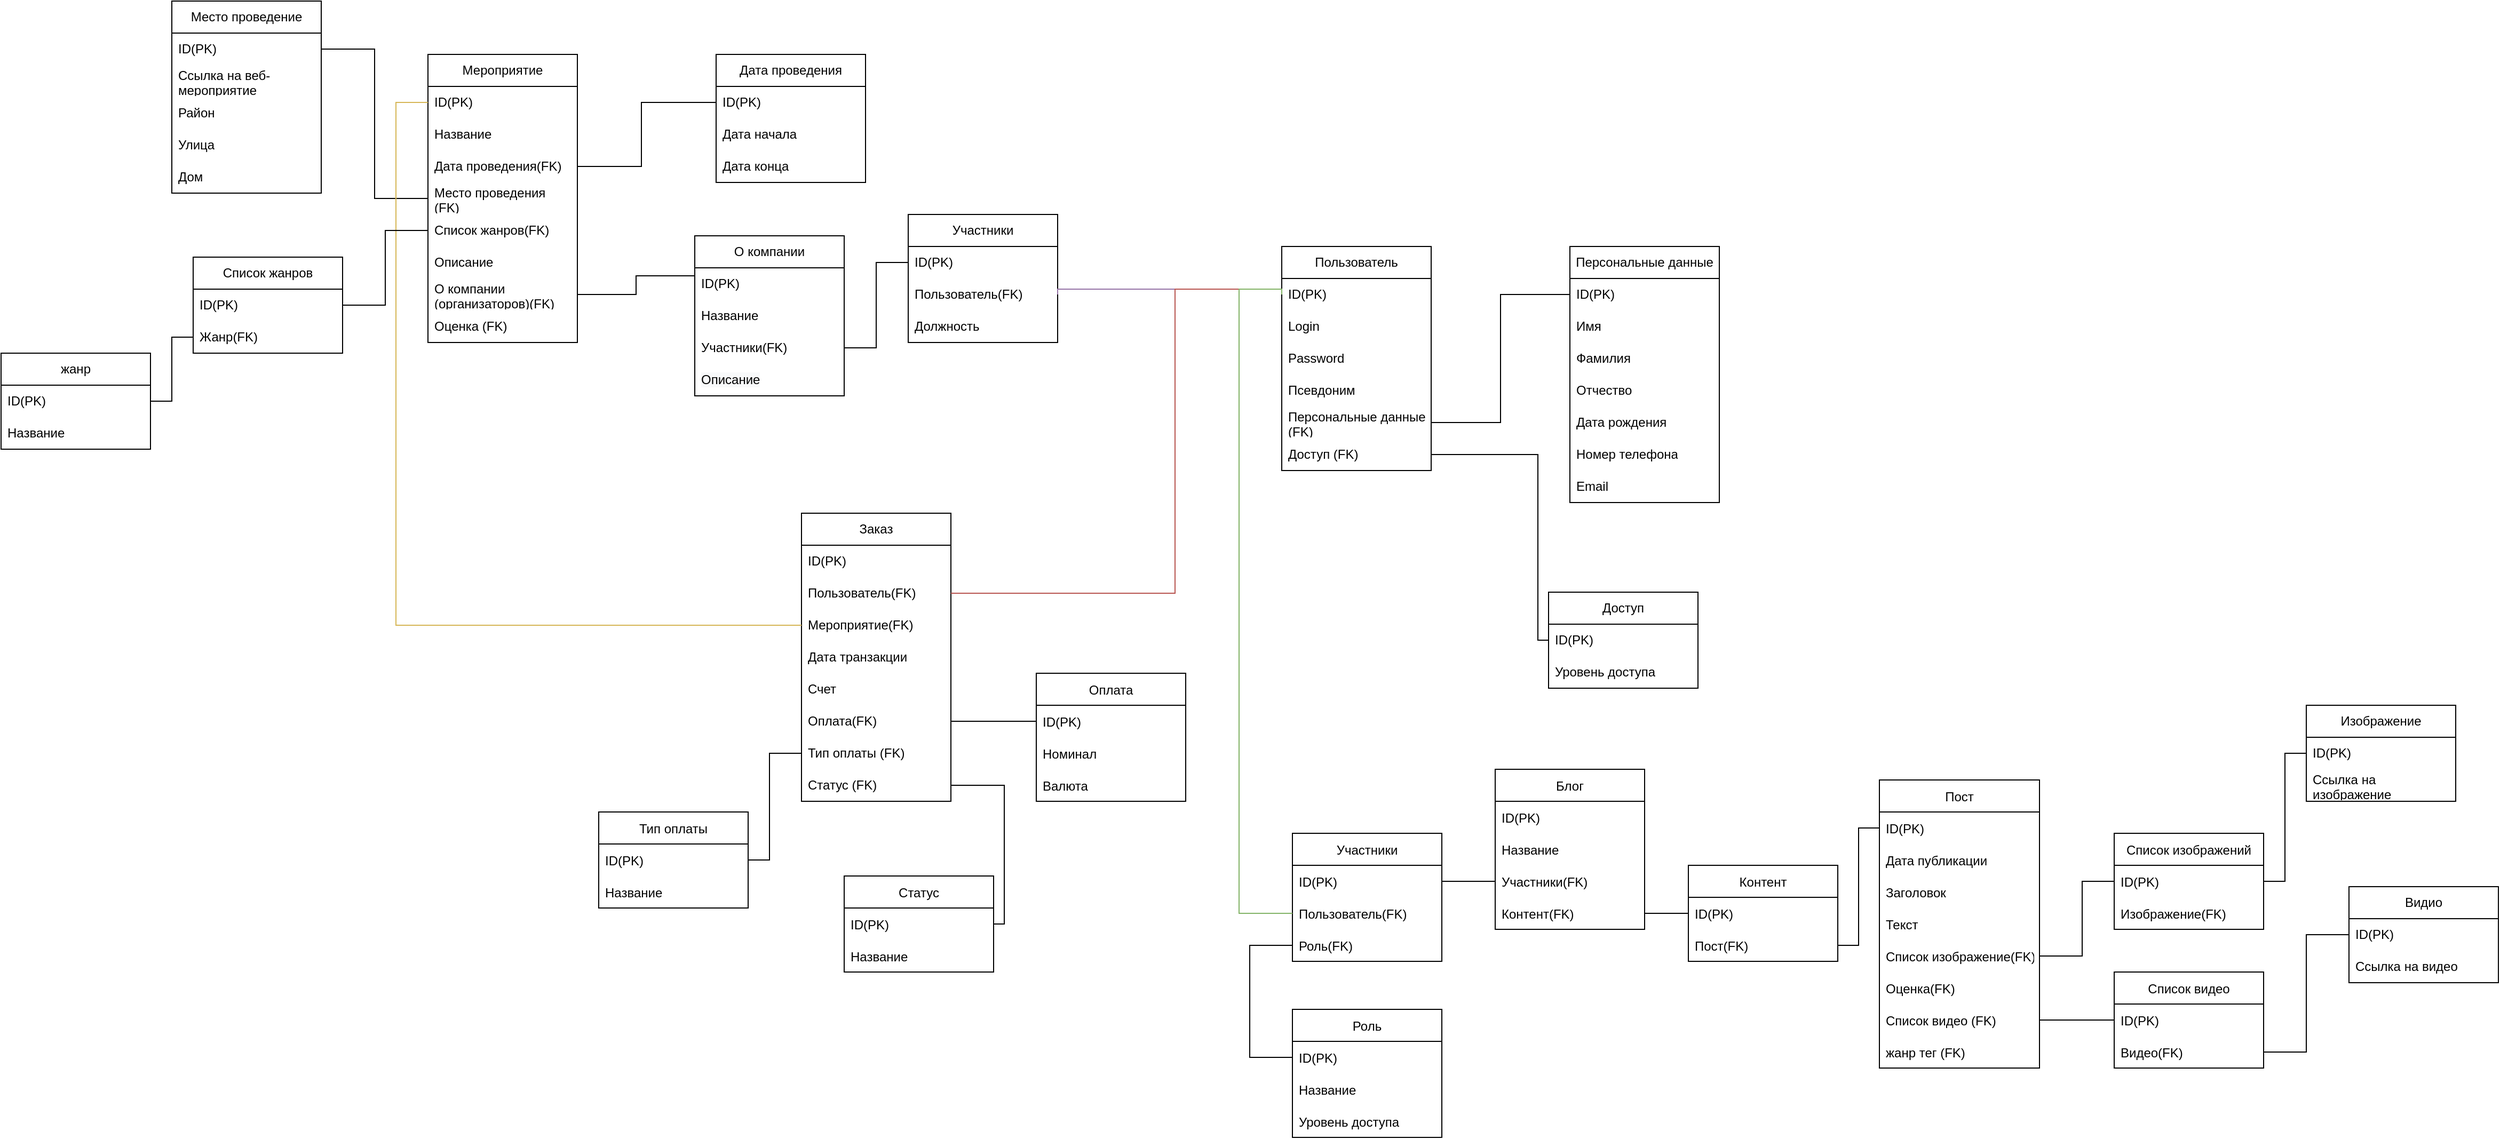 <mxfile version="21.0.6" type="device"><diagram name="Страница 1" id="ugIvgVlGtDkGKUMU6PcY"><mxGraphModel dx="3033" dy="1225" grid="1" gridSize="10" guides="1" tooltips="1" connect="1" arrows="1" fold="1" page="1" pageScale="1" pageWidth="827" pageHeight="1169" math="0" shadow="0"><root><mxCell id="0"/><mxCell id="1" parent="0"/><mxCell id="d3JWSD7hhDXPlrjzEXin-65" value="Мероприятие" style="swimlane;fontStyle=0;childLayout=stackLayout;horizontal=1;startSize=30;horizontalStack=0;resizeParent=1;resizeParentMax=0;resizeLast=0;collapsible=1;marginBottom=0;whiteSpace=wrap;html=1;" vertex="1" parent="1"><mxGeometry x="60" y="790" width="140" height="270" as="geometry"/></mxCell><mxCell id="d3JWSD7hhDXPlrjzEXin-66" value="ID(PK)" style="text;strokeColor=none;fillColor=none;align=left;verticalAlign=middle;spacingLeft=4;spacingRight=4;overflow=hidden;points=[[0,0.5],[1,0.5]];portConstraint=eastwest;rotatable=0;whiteSpace=wrap;html=1;" vertex="1" parent="d3JWSD7hhDXPlrjzEXin-65"><mxGeometry y="30" width="140" height="30" as="geometry"/></mxCell><mxCell id="d3JWSD7hhDXPlrjzEXin-67" value="Название" style="text;strokeColor=none;fillColor=none;align=left;verticalAlign=middle;spacingLeft=4;spacingRight=4;overflow=hidden;points=[[0,0.5],[1,0.5]];portConstraint=eastwest;rotatable=0;whiteSpace=wrap;html=1;" vertex="1" parent="d3JWSD7hhDXPlrjzEXin-65"><mxGeometry y="60" width="140" height="30" as="geometry"/></mxCell><mxCell id="d3JWSD7hhDXPlrjzEXin-68" value="Дата проведения(FK)" style="text;strokeColor=none;fillColor=none;align=left;verticalAlign=middle;spacingLeft=4;spacingRight=4;overflow=hidden;points=[[0,0.5],[1,0.5]];portConstraint=eastwest;rotatable=0;whiteSpace=wrap;html=1;" vertex="1" parent="d3JWSD7hhDXPlrjzEXin-65"><mxGeometry y="90" width="140" height="30" as="geometry"/></mxCell><mxCell id="d3JWSD7hhDXPlrjzEXin-69" value="Место проведения (FK)" style="text;strokeColor=none;fillColor=none;align=left;verticalAlign=middle;spacingLeft=4;spacingRight=4;overflow=hidden;points=[[0,0.5],[1,0.5]];portConstraint=eastwest;rotatable=0;whiteSpace=wrap;html=1;" vertex="1" parent="d3JWSD7hhDXPlrjzEXin-65"><mxGeometry y="120" width="140" height="30" as="geometry"/></mxCell><mxCell id="d3JWSD7hhDXPlrjzEXin-70" value="Список жанров(FK)" style="text;strokeColor=none;fillColor=none;align=left;verticalAlign=middle;spacingLeft=4;spacingRight=4;overflow=hidden;points=[[0,0.5],[1,0.5]];portConstraint=eastwest;rotatable=0;whiteSpace=wrap;html=1;" vertex="1" parent="d3JWSD7hhDXPlrjzEXin-65"><mxGeometry y="150" width="140" height="30" as="geometry"/></mxCell><mxCell id="d3JWSD7hhDXPlrjzEXin-71" value="Описание" style="text;strokeColor=none;fillColor=none;align=left;verticalAlign=middle;spacingLeft=4;spacingRight=4;overflow=hidden;points=[[0,0.5],[1,0.5]];portConstraint=eastwest;rotatable=0;whiteSpace=wrap;html=1;" vertex="1" parent="d3JWSD7hhDXPlrjzEXin-65"><mxGeometry y="180" width="140" height="30" as="geometry"/></mxCell><mxCell id="d3JWSD7hhDXPlrjzEXin-72" value="О компании (организаторов)(FK)" style="text;strokeColor=none;fillColor=none;align=left;verticalAlign=middle;spacingLeft=4;spacingRight=4;overflow=hidden;points=[[0,0.5],[1,0.5]];portConstraint=eastwest;rotatable=0;whiteSpace=wrap;html=1;" vertex="1" parent="d3JWSD7hhDXPlrjzEXin-65"><mxGeometry y="210" width="140" height="30" as="geometry"/></mxCell><mxCell id="d3JWSD7hhDXPlrjzEXin-73" value="Оценка (FK)" style="text;strokeColor=none;fillColor=none;align=left;verticalAlign=middle;spacingLeft=4;spacingRight=4;overflow=hidden;points=[[0,0.5],[1,0.5]];portConstraint=eastwest;rotatable=0;whiteSpace=wrap;html=1;" vertex="1" parent="d3JWSD7hhDXPlrjzEXin-65"><mxGeometry y="240" width="140" height="30" as="geometry"/></mxCell><mxCell id="d3JWSD7hhDXPlrjzEXin-74" value="Пользователь" style="swimlane;fontStyle=0;childLayout=stackLayout;horizontal=1;startSize=30;horizontalStack=0;resizeParent=1;resizeParentMax=0;resizeLast=0;collapsible=1;marginBottom=0;whiteSpace=wrap;html=1;" vertex="1" parent="1"><mxGeometry x="860" y="970" width="140" height="210" as="geometry"/></mxCell><mxCell id="d3JWSD7hhDXPlrjzEXin-75" value="ID(PK)" style="text;strokeColor=none;fillColor=none;align=left;verticalAlign=middle;spacingLeft=4;spacingRight=4;overflow=hidden;points=[[0,0.5],[1,0.5]];portConstraint=eastwest;rotatable=0;whiteSpace=wrap;html=1;" vertex="1" parent="d3JWSD7hhDXPlrjzEXin-74"><mxGeometry y="30" width="140" height="30" as="geometry"/></mxCell><mxCell id="d3JWSD7hhDXPlrjzEXin-76" value="Login&amp;nbsp;" style="text;strokeColor=none;fillColor=none;align=left;verticalAlign=middle;spacingLeft=4;spacingRight=4;overflow=hidden;points=[[0,0.5],[1,0.5]];portConstraint=eastwest;rotatable=0;whiteSpace=wrap;html=1;" vertex="1" parent="d3JWSD7hhDXPlrjzEXin-74"><mxGeometry y="60" width="140" height="30" as="geometry"/></mxCell><mxCell id="d3JWSD7hhDXPlrjzEXin-77" value="Password" style="text;strokeColor=none;fillColor=none;align=left;verticalAlign=middle;spacingLeft=4;spacingRight=4;overflow=hidden;points=[[0,0.5],[1,0.5]];portConstraint=eastwest;rotatable=0;whiteSpace=wrap;html=1;" vertex="1" parent="d3JWSD7hhDXPlrjzEXin-74"><mxGeometry y="90" width="140" height="30" as="geometry"/></mxCell><mxCell id="d3JWSD7hhDXPlrjzEXin-78" value="Псевдоним" style="text;strokeColor=none;fillColor=none;align=left;verticalAlign=middle;spacingLeft=4;spacingRight=4;overflow=hidden;points=[[0,0.5],[1,0.5]];portConstraint=eastwest;rotatable=0;whiteSpace=wrap;html=1;" vertex="1" parent="d3JWSD7hhDXPlrjzEXin-74"><mxGeometry y="120" width="140" height="30" as="geometry"/></mxCell><mxCell id="d3JWSD7hhDXPlrjzEXin-79" value="Персональные данные (FK)" style="text;strokeColor=none;fillColor=none;align=left;verticalAlign=middle;spacingLeft=4;spacingRight=4;overflow=hidden;points=[[0,0.5],[1,0.5]];portConstraint=eastwest;rotatable=0;whiteSpace=wrap;html=1;" vertex="1" parent="d3JWSD7hhDXPlrjzEXin-74"><mxGeometry y="150" width="140" height="30" as="geometry"/></mxCell><mxCell id="d3JWSD7hhDXPlrjzEXin-80" value="Доступ (FK)" style="text;strokeColor=none;fillColor=none;align=left;verticalAlign=middle;spacingLeft=4;spacingRight=4;overflow=hidden;points=[[0,0.5],[1,0.5]];portConstraint=eastwest;rotatable=0;whiteSpace=wrap;html=1;" vertex="1" parent="d3JWSD7hhDXPlrjzEXin-74"><mxGeometry y="180" width="140" height="30" as="geometry"/></mxCell><mxCell id="d3JWSD7hhDXPlrjzEXin-81" value="Доступ" style="swimlane;fontStyle=0;childLayout=stackLayout;horizontal=1;startSize=30;horizontalStack=0;resizeParent=1;resizeParentMax=0;resizeLast=0;collapsible=1;marginBottom=0;whiteSpace=wrap;html=1;" vertex="1" parent="1"><mxGeometry x="1110" y="1294" width="140" height="90" as="geometry"/></mxCell><mxCell id="d3JWSD7hhDXPlrjzEXin-82" value="ID(PK)" style="text;strokeColor=none;fillColor=none;align=left;verticalAlign=middle;spacingLeft=4;spacingRight=4;overflow=hidden;points=[[0,0.5],[1,0.5]];portConstraint=eastwest;rotatable=0;whiteSpace=wrap;html=1;" vertex="1" parent="d3JWSD7hhDXPlrjzEXin-81"><mxGeometry y="30" width="140" height="30" as="geometry"/></mxCell><mxCell id="d3JWSD7hhDXPlrjzEXin-83" value="Уровень доступа" style="text;strokeColor=none;fillColor=none;align=left;verticalAlign=middle;spacingLeft=4;spacingRight=4;overflow=hidden;points=[[0,0.5],[1,0.5]];portConstraint=eastwest;rotatable=0;whiteSpace=wrap;html=1;" vertex="1" parent="d3JWSD7hhDXPlrjzEXin-81"><mxGeometry y="60" width="140" height="30" as="geometry"/></mxCell><mxCell id="d3JWSD7hhDXPlrjzEXin-84" value="Персональные данные" style="swimlane;fontStyle=0;childLayout=stackLayout;horizontal=1;startSize=30;horizontalStack=0;resizeParent=1;resizeParentMax=0;resizeLast=0;collapsible=1;marginBottom=0;whiteSpace=wrap;html=1;" vertex="1" parent="1"><mxGeometry x="1130" y="970" width="140" height="240" as="geometry"/></mxCell><mxCell id="d3JWSD7hhDXPlrjzEXin-85" value="ID(PK)" style="text;strokeColor=none;fillColor=none;align=left;verticalAlign=middle;spacingLeft=4;spacingRight=4;overflow=hidden;points=[[0,0.5],[1,0.5]];portConstraint=eastwest;rotatable=0;whiteSpace=wrap;html=1;" vertex="1" parent="d3JWSD7hhDXPlrjzEXin-84"><mxGeometry y="30" width="140" height="30" as="geometry"/></mxCell><mxCell id="d3JWSD7hhDXPlrjzEXin-86" value="Имя" style="text;strokeColor=none;fillColor=none;align=left;verticalAlign=middle;spacingLeft=4;spacingRight=4;overflow=hidden;points=[[0,0.5],[1,0.5]];portConstraint=eastwest;rotatable=0;whiteSpace=wrap;html=1;" vertex="1" parent="d3JWSD7hhDXPlrjzEXin-84"><mxGeometry y="60" width="140" height="30" as="geometry"/></mxCell><mxCell id="d3JWSD7hhDXPlrjzEXin-87" value="Фамилия" style="text;strokeColor=none;fillColor=none;align=left;verticalAlign=middle;spacingLeft=4;spacingRight=4;overflow=hidden;points=[[0,0.5],[1,0.5]];portConstraint=eastwest;rotatable=0;whiteSpace=wrap;html=1;" vertex="1" parent="d3JWSD7hhDXPlrjzEXin-84"><mxGeometry y="90" width="140" height="30" as="geometry"/></mxCell><mxCell id="d3JWSD7hhDXPlrjzEXin-88" value="Отчество" style="text;strokeColor=none;fillColor=none;align=left;verticalAlign=middle;spacingLeft=4;spacingRight=4;overflow=hidden;points=[[0,0.5],[1,0.5]];portConstraint=eastwest;rotatable=0;whiteSpace=wrap;html=1;" vertex="1" parent="d3JWSD7hhDXPlrjzEXin-84"><mxGeometry y="120" width="140" height="30" as="geometry"/></mxCell><mxCell id="d3JWSD7hhDXPlrjzEXin-89" value="Дата рождения" style="text;strokeColor=none;fillColor=none;align=left;verticalAlign=middle;spacingLeft=4;spacingRight=4;overflow=hidden;points=[[0,0.5],[1,0.5]];portConstraint=eastwest;rotatable=0;whiteSpace=wrap;html=1;" vertex="1" parent="d3JWSD7hhDXPlrjzEXin-84"><mxGeometry y="150" width="140" height="30" as="geometry"/></mxCell><mxCell id="d3JWSD7hhDXPlrjzEXin-90" value="Номер телефона" style="text;strokeColor=none;fillColor=none;align=left;verticalAlign=middle;spacingLeft=4;spacingRight=4;overflow=hidden;points=[[0,0.5],[1,0.5]];portConstraint=eastwest;rotatable=0;whiteSpace=wrap;html=1;" vertex="1" parent="d3JWSD7hhDXPlrjzEXin-84"><mxGeometry y="180" width="140" height="30" as="geometry"/></mxCell><mxCell id="d3JWSD7hhDXPlrjzEXin-91" value="Email" style="text;strokeColor=none;fillColor=none;align=left;verticalAlign=middle;spacingLeft=4;spacingRight=4;overflow=hidden;points=[[0,0.5],[1,0.5]];portConstraint=eastwest;rotatable=0;whiteSpace=wrap;html=1;" vertex="1" parent="d3JWSD7hhDXPlrjzEXin-84"><mxGeometry y="210" width="140" height="30" as="geometry"/></mxCell><mxCell id="d3JWSD7hhDXPlrjzEXin-99" value="" style="endArrow=none;html=1;rounded=0;exitX=1;exitY=0.5;exitDx=0;exitDy=0;entryX=0;entryY=0.5;entryDx=0;entryDy=0;edgeStyle=orthogonalEdgeStyle;" edge="1" parent="1" source="d3JWSD7hhDXPlrjzEXin-79" target="d3JWSD7hhDXPlrjzEXin-85"><mxGeometry width="50" height="50" relative="1" as="geometry"><mxPoint x="1030" y="1210" as="sourcePoint"/><mxPoint x="1080" y="1160" as="targetPoint"/></mxGeometry></mxCell><mxCell id="d3JWSD7hhDXPlrjzEXin-100" value="" style="endArrow=none;html=1;rounded=0;entryX=1;entryY=0.5;entryDx=0;entryDy=0;exitX=0;exitY=0.5;exitDx=0;exitDy=0;edgeStyle=orthogonalEdgeStyle;" edge="1" parent="1" source="d3JWSD7hhDXPlrjzEXin-82" target="d3JWSD7hhDXPlrjzEXin-80"><mxGeometry width="50" height="50" relative="1" as="geometry"><mxPoint x="940" y="1320" as="sourcePoint"/><mxPoint x="990" y="1270" as="targetPoint"/><Array as="points"><mxPoint x="1100" y="1339"/><mxPoint x="1100" y="1165"/></Array></mxGeometry></mxCell><mxCell id="d3JWSD7hhDXPlrjzEXin-101" value="Место проведение" style="swimlane;fontStyle=0;childLayout=stackLayout;horizontal=1;startSize=30;horizontalStack=0;resizeParent=1;resizeParentMax=0;resizeLast=0;collapsible=1;marginBottom=0;whiteSpace=wrap;html=1;" vertex="1" parent="1"><mxGeometry x="-180" y="740" width="140" height="180" as="geometry"/></mxCell><mxCell id="d3JWSD7hhDXPlrjzEXin-102" value="ID(PK)" style="text;strokeColor=none;fillColor=none;align=left;verticalAlign=middle;spacingLeft=4;spacingRight=4;overflow=hidden;points=[[0,0.5],[1,0.5]];portConstraint=eastwest;rotatable=0;whiteSpace=wrap;html=1;" vertex="1" parent="d3JWSD7hhDXPlrjzEXin-101"><mxGeometry y="30" width="140" height="30" as="geometry"/></mxCell><mxCell id="d3JWSD7hhDXPlrjzEXin-103" value="Ссылка на веб-мероприятие" style="text;strokeColor=none;fillColor=none;align=left;verticalAlign=middle;spacingLeft=4;spacingRight=4;overflow=hidden;points=[[0,0.5],[1,0.5]];portConstraint=eastwest;rotatable=0;whiteSpace=wrap;html=1;" vertex="1" parent="d3JWSD7hhDXPlrjzEXin-101"><mxGeometry y="60" width="140" height="30" as="geometry"/></mxCell><mxCell id="d3JWSD7hhDXPlrjzEXin-104" value="Район" style="text;strokeColor=none;fillColor=none;align=left;verticalAlign=middle;spacingLeft=4;spacingRight=4;overflow=hidden;points=[[0,0.5],[1,0.5]];portConstraint=eastwest;rotatable=0;whiteSpace=wrap;html=1;" vertex="1" parent="d3JWSD7hhDXPlrjzEXin-101"><mxGeometry y="90" width="140" height="30" as="geometry"/></mxCell><mxCell id="d3JWSD7hhDXPlrjzEXin-105" value="Улица" style="text;strokeColor=none;fillColor=none;align=left;verticalAlign=middle;spacingLeft=4;spacingRight=4;overflow=hidden;points=[[0,0.5],[1,0.5]];portConstraint=eastwest;rotatable=0;whiteSpace=wrap;html=1;" vertex="1" parent="d3JWSD7hhDXPlrjzEXin-101"><mxGeometry y="120" width="140" height="30" as="geometry"/></mxCell><mxCell id="d3JWSD7hhDXPlrjzEXin-106" value="Дом" style="text;strokeColor=none;fillColor=none;align=left;verticalAlign=middle;spacingLeft=4;spacingRight=4;overflow=hidden;points=[[0,0.5],[1,0.5]];portConstraint=eastwest;rotatable=0;whiteSpace=wrap;html=1;" vertex="1" parent="d3JWSD7hhDXPlrjzEXin-101"><mxGeometry y="150" width="140" height="30" as="geometry"/></mxCell><mxCell id="d3JWSD7hhDXPlrjzEXin-107" value="Список жанров" style="swimlane;fontStyle=0;childLayout=stackLayout;horizontal=1;startSize=30;horizontalStack=0;resizeParent=1;resizeParentMax=0;resizeLast=0;collapsible=1;marginBottom=0;whiteSpace=wrap;html=1;" vertex="1" parent="1"><mxGeometry x="-160" y="980" width="140" height="90" as="geometry"/></mxCell><mxCell id="d3JWSD7hhDXPlrjzEXin-108" value="ID(PK)" style="text;strokeColor=none;fillColor=none;align=left;verticalAlign=middle;spacingLeft=4;spacingRight=4;overflow=hidden;points=[[0,0.5],[1,0.5]];portConstraint=eastwest;rotatable=0;whiteSpace=wrap;html=1;" vertex="1" parent="d3JWSD7hhDXPlrjzEXin-107"><mxGeometry y="30" width="140" height="30" as="geometry"/></mxCell><mxCell id="d3JWSD7hhDXPlrjzEXin-109" value="Жанр(FK)" style="text;strokeColor=none;fillColor=none;align=left;verticalAlign=middle;spacingLeft=4;spacingRight=4;overflow=hidden;points=[[0,0.5],[1,0.5]];portConstraint=eastwest;rotatable=0;whiteSpace=wrap;html=1;" vertex="1" parent="d3JWSD7hhDXPlrjzEXin-107"><mxGeometry y="60" width="140" height="30" as="geometry"/></mxCell><mxCell id="d3JWSD7hhDXPlrjzEXin-110" value="жанр" style="swimlane;fontStyle=0;childLayout=stackLayout;horizontal=1;startSize=30;horizontalStack=0;resizeParent=1;resizeParentMax=0;resizeLast=0;collapsible=1;marginBottom=0;whiteSpace=wrap;html=1;" vertex="1" parent="1"><mxGeometry x="-340" y="1070" width="140" height="90" as="geometry"/></mxCell><mxCell id="d3JWSD7hhDXPlrjzEXin-111" value="ID(PK)" style="text;strokeColor=none;fillColor=none;align=left;verticalAlign=middle;spacingLeft=4;spacingRight=4;overflow=hidden;points=[[0,0.5],[1,0.5]];portConstraint=eastwest;rotatable=0;whiteSpace=wrap;html=1;" vertex="1" parent="d3JWSD7hhDXPlrjzEXin-110"><mxGeometry y="30" width="140" height="30" as="geometry"/></mxCell><mxCell id="d3JWSD7hhDXPlrjzEXin-112" value="Название" style="text;strokeColor=none;fillColor=none;align=left;verticalAlign=middle;spacingLeft=4;spacingRight=4;overflow=hidden;points=[[0,0.5],[1,0.5]];portConstraint=eastwest;rotatable=0;whiteSpace=wrap;html=1;" vertex="1" parent="d3JWSD7hhDXPlrjzEXin-110"><mxGeometry y="60" width="140" height="30" as="geometry"/></mxCell><mxCell id="d3JWSD7hhDXPlrjzEXin-113" value="" style="endArrow=none;html=1;rounded=0;entryX=0;entryY=0.5;entryDx=0;entryDy=0;exitX=1;exitY=0.5;exitDx=0;exitDy=0;edgeStyle=orthogonalEdgeStyle;" edge="1" parent="1" source="d3JWSD7hhDXPlrjzEXin-111" target="d3JWSD7hhDXPlrjzEXin-109"><mxGeometry width="50" height="50" relative="1" as="geometry"><mxPoint x="-210" y="1450" as="sourcePoint"/><mxPoint x="-160" y="1400" as="targetPoint"/></mxGeometry></mxCell><mxCell id="d3JWSD7hhDXPlrjzEXin-114" value="Дата проведения" style="swimlane;fontStyle=0;childLayout=stackLayout;horizontal=1;startSize=30;horizontalStack=0;resizeParent=1;resizeParentMax=0;resizeLast=0;collapsible=1;marginBottom=0;whiteSpace=wrap;html=1;" vertex="1" parent="1"><mxGeometry x="330" y="790" width="140" height="120" as="geometry"/></mxCell><mxCell id="d3JWSD7hhDXPlrjzEXin-115" value="ID(PK)" style="text;strokeColor=none;fillColor=none;align=left;verticalAlign=middle;spacingLeft=4;spacingRight=4;overflow=hidden;points=[[0,0.5],[1,0.5]];portConstraint=eastwest;rotatable=0;whiteSpace=wrap;html=1;" vertex="1" parent="d3JWSD7hhDXPlrjzEXin-114"><mxGeometry y="30" width="140" height="30" as="geometry"/></mxCell><mxCell id="d3JWSD7hhDXPlrjzEXin-116" value="Дата начала" style="text;strokeColor=none;fillColor=none;align=left;verticalAlign=middle;spacingLeft=4;spacingRight=4;overflow=hidden;points=[[0,0.5],[1,0.5]];portConstraint=eastwest;rotatable=0;whiteSpace=wrap;html=1;" vertex="1" parent="d3JWSD7hhDXPlrjzEXin-114"><mxGeometry y="60" width="140" height="30" as="geometry"/></mxCell><mxCell id="d3JWSD7hhDXPlrjzEXin-117" value="Дата конца" style="text;strokeColor=none;fillColor=none;align=left;verticalAlign=middle;spacingLeft=4;spacingRight=4;overflow=hidden;points=[[0,0.5],[1,0.5]];portConstraint=eastwest;rotatable=0;whiteSpace=wrap;html=1;" vertex="1" parent="d3JWSD7hhDXPlrjzEXin-114"><mxGeometry y="90" width="140" height="30" as="geometry"/></mxCell><mxCell id="d3JWSD7hhDXPlrjzEXin-118" value="" style="endArrow=none;html=1;rounded=0;exitX=1;exitY=0.5;exitDx=0;exitDy=0;entryX=0;entryY=0.5;entryDx=0;entryDy=0;edgeStyle=orthogonalEdgeStyle;" edge="1" parent="1" source="d3JWSD7hhDXPlrjzEXin-68" target="d3JWSD7hhDXPlrjzEXin-115"><mxGeometry width="50" height="50" relative="1" as="geometry"><mxPoint x="210" y="890" as="sourcePoint"/><mxPoint x="260" y="840" as="targetPoint"/><Array as="points"><mxPoint x="260" y="895"/><mxPoint x="260" y="835"/></Array></mxGeometry></mxCell><mxCell id="d3JWSD7hhDXPlrjzEXin-119" value="" style="endArrow=none;html=1;rounded=0;exitX=1;exitY=0.5;exitDx=0;exitDy=0;entryX=0;entryY=0.5;entryDx=0;entryDy=0;edgeStyle=orthogonalEdgeStyle;" edge="1" parent="1" source="d3JWSD7hhDXPlrjzEXin-102" target="d3JWSD7hhDXPlrjzEXin-69"><mxGeometry width="50" height="50" relative="1" as="geometry"><mxPoint x="-60" y="1010" as="sourcePoint"/><mxPoint x="-10" y="960" as="targetPoint"/></mxGeometry></mxCell><mxCell id="d3JWSD7hhDXPlrjzEXin-120" value="О компании" style="swimlane;fontStyle=0;childLayout=stackLayout;horizontal=1;startSize=30;horizontalStack=0;resizeParent=1;resizeParentMax=0;resizeLast=0;collapsible=1;marginBottom=0;whiteSpace=wrap;html=1;" vertex="1" parent="1"><mxGeometry x="310" y="960" width="140" height="150" as="geometry"/></mxCell><mxCell id="d3JWSD7hhDXPlrjzEXin-121" value="ID(PK)" style="text;strokeColor=none;fillColor=none;align=left;verticalAlign=middle;spacingLeft=4;spacingRight=4;overflow=hidden;points=[[0,0.5],[1,0.5]];portConstraint=eastwest;rotatable=0;whiteSpace=wrap;html=1;" vertex="1" parent="d3JWSD7hhDXPlrjzEXin-120"><mxGeometry y="30" width="140" height="30" as="geometry"/></mxCell><mxCell id="d3JWSD7hhDXPlrjzEXin-122" value="Название" style="text;strokeColor=none;fillColor=none;align=left;verticalAlign=middle;spacingLeft=4;spacingRight=4;overflow=hidden;points=[[0,0.5],[1,0.5]];portConstraint=eastwest;rotatable=0;whiteSpace=wrap;html=1;" vertex="1" parent="d3JWSD7hhDXPlrjzEXin-120"><mxGeometry y="60" width="140" height="30" as="geometry"/></mxCell><mxCell id="d3JWSD7hhDXPlrjzEXin-123" value="Участники(FK)" style="text;strokeColor=none;fillColor=none;align=left;verticalAlign=middle;spacingLeft=4;spacingRight=4;overflow=hidden;points=[[0,0.5],[1,0.5]];portConstraint=eastwest;rotatable=0;whiteSpace=wrap;html=1;" vertex="1" parent="d3JWSD7hhDXPlrjzEXin-120"><mxGeometry y="90" width="140" height="30" as="geometry"/></mxCell><mxCell id="d3JWSD7hhDXPlrjzEXin-124" value="&lt;span style=&quot;color: rgb(0, 0, 0); font-family: Helvetica; font-size: 12px; font-style: normal; font-variant-ligatures: normal; font-variant-caps: normal; font-weight: 400; letter-spacing: normal; orphans: 2; text-align: left; text-indent: 0px; text-transform: none; widows: 2; word-spacing: 0px; -webkit-text-stroke-width: 0px; background-color: rgb(248, 249, 250); text-decoration-thickness: initial; text-decoration-style: initial; text-decoration-color: initial; float: none; display: inline !important;&quot;&gt;Описание&lt;/span&gt;&lt;br&gt;" style="text;strokeColor=none;fillColor=none;align=left;verticalAlign=middle;spacingLeft=4;spacingRight=4;overflow=hidden;points=[[0,0.5],[1,0.5]];portConstraint=eastwest;rotatable=0;whiteSpace=wrap;html=1;" vertex="1" parent="d3JWSD7hhDXPlrjzEXin-120"><mxGeometry y="120" width="140" height="30" as="geometry"/></mxCell><mxCell id="d3JWSD7hhDXPlrjzEXin-125" value="Участники" style="swimlane;fontStyle=0;childLayout=stackLayout;horizontal=1;startSize=30;horizontalStack=0;resizeParent=1;resizeParentMax=0;resizeLast=0;collapsible=1;marginBottom=0;whiteSpace=wrap;html=1;" vertex="1" parent="1"><mxGeometry x="510" y="940" width="140" height="120" as="geometry"/></mxCell><mxCell id="d3JWSD7hhDXPlrjzEXin-126" value="ID(PK)" style="text;strokeColor=none;fillColor=none;align=left;verticalAlign=middle;spacingLeft=4;spacingRight=4;overflow=hidden;points=[[0,0.5],[1,0.5]];portConstraint=eastwest;rotatable=0;whiteSpace=wrap;html=1;" vertex="1" parent="d3JWSD7hhDXPlrjzEXin-125"><mxGeometry y="30" width="140" height="30" as="geometry"/></mxCell><mxCell id="d3JWSD7hhDXPlrjzEXin-127" value="Пользователь(FK)" style="text;strokeColor=none;fillColor=none;align=left;verticalAlign=middle;spacingLeft=4;spacingRight=4;overflow=hidden;points=[[0,0.5],[1,0.5]];portConstraint=eastwest;rotatable=0;whiteSpace=wrap;html=1;" vertex="1" parent="d3JWSD7hhDXPlrjzEXin-125"><mxGeometry y="60" width="140" height="30" as="geometry"/></mxCell><mxCell id="d3JWSD7hhDXPlrjzEXin-128" value="Должность" style="text;strokeColor=none;fillColor=none;align=left;verticalAlign=middle;spacingLeft=4;spacingRight=4;overflow=hidden;points=[[0,0.5],[1,0.5]];portConstraint=eastwest;rotatable=0;whiteSpace=wrap;html=1;" vertex="1" parent="d3JWSD7hhDXPlrjzEXin-125"><mxGeometry y="90" width="140" height="30" as="geometry"/></mxCell><mxCell id="d3JWSD7hhDXPlrjzEXin-129" value="" style="endArrow=none;html=1;rounded=0;exitX=1;exitY=0.5;exitDx=0;exitDy=0;entryX=0;entryY=0.5;entryDx=0;entryDy=0;edgeStyle=orthogonalEdgeStyle;" edge="1" parent="1" source="d3JWSD7hhDXPlrjzEXin-123" target="d3JWSD7hhDXPlrjzEXin-126"><mxGeometry width="50" height="50" relative="1" as="geometry"><mxPoint x="140" y="1390" as="sourcePoint"/><mxPoint x="190" y="1340" as="targetPoint"/></mxGeometry></mxCell><mxCell id="d3JWSD7hhDXPlrjzEXin-130" value="" style="endArrow=none;html=1;rounded=0;entryX=0;entryY=0.5;entryDx=0;entryDy=0;exitX=1;exitY=0.5;exitDx=0;exitDy=0;edgeStyle=orthogonalEdgeStyle;fillColor=#e1d5e7;strokeColor=#9673a6;" edge="1" parent="1" source="d3JWSD7hhDXPlrjzEXin-127" target="d3JWSD7hhDXPlrjzEXin-75"><mxGeometry width="50" height="50" relative="1" as="geometry"><mxPoint x="510" y="830" as="sourcePoint"/><mxPoint x="560" y="780" as="targetPoint"/><Array as="points"><mxPoint x="650" y="1010"/><mxPoint x="860" y="1010"/></Array></mxGeometry></mxCell><mxCell id="d3JWSD7hhDXPlrjzEXin-131" value="Заказ" style="swimlane;fontStyle=0;childLayout=stackLayout;horizontal=1;startSize=30;horizontalStack=0;resizeParent=1;resizeParentMax=0;resizeLast=0;collapsible=1;marginBottom=0;whiteSpace=wrap;html=1;" vertex="1" parent="1"><mxGeometry x="410" y="1220" width="140" height="270" as="geometry"/></mxCell><mxCell id="d3JWSD7hhDXPlrjzEXin-132" value="ID(PK)" style="text;strokeColor=none;fillColor=none;align=left;verticalAlign=middle;spacingLeft=4;spacingRight=4;overflow=hidden;points=[[0,0.5],[1,0.5]];portConstraint=eastwest;rotatable=0;whiteSpace=wrap;html=1;" vertex="1" parent="d3JWSD7hhDXPlrjzEXin-131"><mxGeometry y="30" width="140" height="30" as="geometry"/></mxCell><mxCell id="d3JWSD7hhDXPlrjzEXin-133" value="&lt;span style=&quot;text-align: center;&quot;&gt;Пользователь(FK)&lt;/span&gt;" style="text;strokeColor=none;fillColor=none;align=left;verticalAlign=middle;spacingLeft=4;spacingRight=4;overflow=hidden;points=[[0,0.5],[1,0.5]];portConstraint=eastwest;rotatable=0;whiteSpace=wrap;html=1;" vertex="1" parent="d3JWSD7hhDXPlrjzEXin-131"><mxGeometry y="60" width="140" height="30" as="geometry"/></mxCell><mxCell id="d3JWSD7hhDXPlrjzEXin-134" value="Мероприятие(FK)" style="text;strokeColor=none;fillColor=none;align=left;verticalAlign=middle;spacingLeft=4;spacingRight=4;overflow=hidden;points=[[0,0.5],[1,0.5]];portConstraint=eastwest;rotatable=0;whiteSpace=wrap;html=1;" vertex="1" parent="d3JWSD7hhDXPlrjzEXin-131"><mxGeometry y="90" width="140" height="30" as="geometry"/></mxCell><mxCell id="d3JWSD7hhDXPlrjzEXin-135" value="Дата транзакции" style="text;strokeColor=none;fillColor=none;align=left;verticalAlign=middle;spacingLeft=4;spacingRight=4;overflow=hidden;points=[[0,0.5],[1,0.5]];portConstraint=eastwest;rotatable=0;whiteSpace=wrap;html=1;" vertex="1" parent="d3JWSD7hhDXPlrjzEXin-131"><mxGeometry y="120" width="140" height="30" as="geometry"/></mxCell><mxCell id="d3JWSD7hhDXPlrjzEXin-136" value="Счет" style="text;strokeColor=none;fillColor=none;align=left;verticalAlign=middle;spacingLeft=4;spacingRight=4;overflow=hidden;points=[[0,0.5],[1,0.5]];portConstraint=eastwest;rotatable=0;whiteSpace=wrap;html=1;" vertex="1" parent="d3JWSD7hhDXPlrjzEXin-131"><mxGeometry y="150" width="140" height="30" as="geometry"/></mxCell><mxCell id="d3JWSD7hhDXPlrjzEXin-137" value="Оплата(FK)" style="text;strokeColor=none;fillColor=none;align=left;verticalAlign=middle;spacingLeft=4;spacingRight=4;overflow=hidden;points=[[0,0.5],[1,0.5]];portConstraint=eastwest;rotatable=0;whiteSpace=wrap;html=1;" vertex="1" parent="d3JWSD7hhDXPlrjzEXin-131"><mxGeometry y="180" width="140" height="30" as="geometry"/></mxCell><mxCell id="d3JWSD7hhDXPlrjzEXin-138" value="Тип оплаты (FK)" style="text;strokeColor=none;fillColor=none;align=left;verticalAlign=middle;spacingLeft=4;spacingRight=4;overflow=hidden;points=[[0,0.5],[1,0.5]];portConstraint=eastwest;rotatable=0;whiteSpace=wrap;html=1;" vertex="1" parent="d3JWSD7hhDXPlrjzEXin-131"><mxGeometry y="210" width="140" height="30" as="geometry"/></mxCell><mxCell id="d3JWSD7hhDXPlrjzEXin-139" value="Статус (FK)" style="text;strokeColor=none;fillColor=none;align=left;verticalAlign=middle;spacingLeft=4;spacingRight=4;overflow=hidden;points=[[0,0.5],[1,0.5]];portConstraint=eastwest;rotatable=0;whiteSpace=wrap;html=1;" vertex="1" parent="d3JWSD7hhDXPlrjzEXin-131"><mxGeometry y="240" width="140" height="30" as="geometry"/></mxCell><mxCell id="d3JWSD7hhDXPlrjzEXin-140" value="" style="endArrow=none;html=1;rounded=0;exitX=1;exitY=0.5;exitDx=0;exitDy=0;entryX=0;entryY=0.25;entryDx=0;entryDy=0;edgeStyle=orthogonalEdgeStyle;" edge="1" parent="1" source="d3JWSD7hhDXPlrjzEXin-72" target="d3JWSD7hhDXPlrjzEXin-120"><mxGeometry width="50" height="50" relative="1" as="geometry"><mxPoint x="270" y="1020" as="sourcePoint"/><mxPoint x="320" y="970" as="targetPoint"/></mxGeometry></mxCell><mxCell id="d3JWSD7hhDXPlrjzEXin-141" value="Статус" style="swimlane;fontStyle=0;childLayout=stackLayout;horizontal=1;startSize=30;horizontalStack=0;resizeParent=1;resizeParentMax=0;resizeLast=0;collapsible=1;marginBottom=0;" vertex="1" parent="1"><mxGeometry x="450" y="1560" width="140" height="90" as="geometry"/></mxCell><mxCell id="d3JWSD7hhDXPlrjzEXin-142" value="ID(PK)" style="text;strokeColor=none;fillColor=none;align=left;verticalAlign=middle;spacingLeft=4;spacingRight=4;overflow=hidden;points=[[0,0.5],[1,0.5]];portConstraint=eastwest;rotatable=0;" vertex="1" parent="d3JWSD7hhDXPlrjzEXin-141"><mxGeometry y="30" width="140" height="30" as="geometry"/></mxCell><mxCell id="d3JWSD7hhDXPlrjzEXin-143" value="Название" style="text;strokeColor=none;fillColor=none;align=left;verticalAlign=middle;spacingLeft=4;spacingRight=4;overflow=hidden;points=[[0,0.5],[1,0.5]];portConstraint=eastwest;rotatable=0;" vertex="1" parent="d3JWSD7hhDXPlrjzEXin-141"><mxGeometry y="60" width="140" height="30" as="geometry"/></mxCell><mxCell id="d3JWSD7hhDXPlrjzEXin-144" value="" style="endArrow=none;html=1;rounded=0;exitX=1;exitY=0.5;exitDx=0;exitDy=0;entryX=1;entryY=0.5;entryDx=0;entryDy=0;edgeStyle=orthogonalEdgeStyle;" edge="1" parent="1" source="d3JWSD7hhDXPlrjzEXin-139" target="d3JWSD7hhDXPlrjzEXin-142"><mxGeometry width="50" height="50" relative="1" as="geometry"><mxPoint x="670" y="1320" as="sourcePoint"/><mxPoint x="720" y="1270" as="targetPoint"/></mxGeometry></mxCell><mxCell id="d3JWSD7hhDXPlrjzEXin-145" value="Тип оплаты" style="swimlane;fontStyle=0;childLayout=stackLayout;horizontal=1;startSize=30;horizontalStack=0;resizeParent=1;resizeParentMax=0;resizeLast=0;collapsible=1;marginBottom=0;" vertex="1" parent="1"><mxGeometry x="220" y="1500" width="140" height="90" as="geometry"/></mxCell><mxCell id="d3JWSD7hhDXPlrjzEXin-146" value="ID(PK)" style="text;strokeColor=none;fillColor=none;align=left;verticalAlign=middle;spacingLeft=4;spacingRight=4;overflow=hidden;points=[[0,0.5],[1,0.5]];portConstraint=eastwest;rotatable=0;" vertex="1" parent="d3JWSD7hhDXPlrjzEXin-145"><mxGeometry y="30" width="140" height="30" as="geometry"/></mxCell><mxCell id="d3JWSD7hhDXPlrjzEXin-147" value="Название" style="text;strokeColor=none;fillColor=none;align=left;verticalAlign=middle;spacingLeft=4;spacingRight=4;overflow=hidden;points=[[0,0.5],[1,0.5]];portConstraint=eastwest;rotatable=0;" vertex="1" parent="d3JWSD7hhDXPlrjzEXin-145"><mxGeometry y="60" width="140" height="30" as="geometry"/></mxCell><mxCell id="d3JWSD7hhDXPlrjzEXin-148" value="" style="endArrow=none;html=1;rounded=0;exitX=1;exitY=0.5;exitDx=0;exitDy=0;entryX=0;entryY=0.5;entryDx=0;entryDy=0;edgeStyle=orthogonalEdgeStyle;" edge="1" parent="1" source="d3JWSD7hhDXPlrjzEXin-146" target="d3JWSD7hhDXPlrjzEXin-138"><mxGeometry width="50" height="50" relative="1" as="geometry"><mxPoint x="290" y="1410" as="sourcePoint"/><mxPoint x="340" y="1360" as="targetPoint"/><Array as="points"><mxPoint x="380" y="1545"/><mxPoint x="380" y="1445"/></Array></mxGeometry></mxCell><mxCell id="d3JWSD7hhDXPlrjzEXin-149" value="" style="endArrow=none;html=1;rounded=0;entryX=0;entryY=0.5;entryDx=0;entryDy=0;exitX=0;exitY=0.5;exitDx=0;exitDy=0;edgeStyle=orthogonalEdgeStyle;fillColor=#fff2cc;strokeColor=#d6b656;" edge="1" parent="1" source="d3JWSD7hhDXPlrjzEXin-66" target="d3JWSD7hhDXPlrjzEXin-134"><mxGeometry width="50" height="50" relative="1" as="geometry"><mxPoint x="160" y="1080" as="sourcePoint"/><mxPoint x="210" y="1030" as="targetPoint"/><Array as="points"><mxPoint x="30" y="835"/><mxPoint x="30" y="1325"/></Array></mxGeometry></mxCell><mxCell id="d3JWSD7hhDXPlrjzEXin-151" value="" style="endArrow=none;html=1;rounded=0;exitX=1;exitY=0.5;exitDx=0;exitDy=0;entryX=0;entryY=0.5;entryDx=0;entryDy=0;edgeStyle=orthogonalEdgeStyle;fillColor=#f8cecc;strokeColor=#b85450;" edge="1" parent="1" source="d3JWSD7hhDXPlrjzEXin-133" target="d3JWSD7hhDXPlrjzEXin-75"><mxGeometry width="50" height="50" relative="1" as="geometry"><mxPoint x="300" y="1080" as="sourcePoint"/><mxPoint x="350" y="1030" as="targetPoint"/><Array as="points"><mxPoint x="760" y="1295"/><mxPoint x="760" y="1010"/><mxPoint x="860" y="1010"/></Array></mxGeometry></mxCell><mxCell id="d3JWSD7hhDXPlrjzEXin-152" value="Оплата" style="swimlane;fontStyle=0;childLayout=stackLayout;horizontal=1;startSize=30;horizontalStack=0;resizeParent=1;resizeParentMax=0;resizeLast=0;collapsible=1;marginBottom=0;" vertex="1" parent="1"><mxGeometry x="630" y="1370" width="140" height="120" as="geometry"/></mxCell><mxCell id="d3JWSD7hhDXPlrjzEXin-153" value="ID(PK)" style="text;strokeColor=none;fillColor=none;align=left;verticalAlign=middle;spacingLeft=4;spacingRight=4;overflow=hidden;points=[[0,0.5],[1,0.5]];portConstraint=eastwest;rotatable=0;" vertex="1" parent="d3JWSD7hhDXPlrjzEXin-152"><mxGeometry y="30" width="140" height="30" as="geometry"/></mxCell><mxCell id="d3JWSD7hhDXPlrjzEXin-154" value="Номинал" style="text;strokeColor=none;fillColor=none;align=left;verticalAlign=middle;spacingLeft=4;spacingRight=4;overflow=hidden;points=[[0,0.5],[1,0.5]];portConstraint=eastwest;rotatable=0;" vertex="1" parent="d3JWSD7hhDXPlrjzEXin-152"><mxGeometry y="60" width="140" height="30" as="geometry"/></mxCell><mxCell id="d3JWSD7hhDXPlrjzEXin-155" value="Валюта" style="text;strokeColor=none;fillColor=none;align=left;verticalAlign=middle;spacingLeft=4;spacingRight=4;overflow=hidden;points=[[0,0.5],[1,0.5]];portConstraint=eastwest;rotatable=0;" vertex="1" parent="d3JWSD7hhDXPlrjzEXin-152"><mxGeometry y="90" width="140" height="30" as="geometry"/></mxCell><mxCell id="d3JWSD7hhDXPlrjzEXin-156" value="" style="endArrow=none;html=1;rounded=0;exitX=1;exitY=0.5;exitDx=0;exitDy=0;entryX=0;entryY=0.5;entryDx=0;entryDy=0;edgeStyle=orthogonalEdgeStyle;" edge="1" parent="1" source="d3JWSD7hhDXPlrjzEXin-137" target="d3JWSD7hhDXPlrjzEXin-153"><mxGeometry width="50" height="50" relative="1" as="geometry"><mxPoint x="570" y="1460" as="sourcePoint"/><mxPoint x="620" y="1410" as="targetPoint"/></mxGeometry></mxCell><mxCell id="d3JWSD7hhDXPlrjzEXin-157" value="Блог" style="swimlane;fontStyle=0;childLayout=stackLayout;horizontal=1;startSize=30;horizontalStack=0;resizeParent=1;resizeParentMax=0;resizeLast=0;collapsible=1;marginBottom=0;" vertex="1" parent="1"><mxGeometry x="1060" y="1460" width="140" height="150" as="geometry"/></mxCell><mxCell id="d3JWSD7hhDXPlrjzEXin-158" value="ID(PK)" style="text;strokeColor=none;fillColor=none;align=left;verticalAlign=middle;spacingLeft=4;spacingRight=4;overflow=hidden;points=[[0,0.5],[1,0.5]];portConstraint=eastwest;rotatable=0;" vertex="1" parent="d3JWSD7hhDXPlrjzEXin-157"><mxGeometry y="30" width="140" height="30" as="geometry"/></mxCell><mxCell id="d3JWSD7hhDXPlrjzEXin-159" value="Название" style="text;strokeColor=none;fillColor=none;align=left;verticalAlign=middle;spacingLeft=4;spacingRight=4;overflow=hidden;points=[[0,0.5],[1,0.5]];portConstraint=eastwest;rotatable=0;" vertex="1" parent="d3JWSD7hhDXPlrjzEXin-157"><mxGeometry y="60" width="140" height="30" as="geometry"/></mxCell><mxCell id="d3JWSD7hhDXPlrjzEXin-160" value="Участники(FK)" style="text;strokeColor=none;fillColor=none;align=left;verticalAlign=middle;spacingLeft=4;spacingRight=4;overflow=hidden;points=[[0,0.5],[1,0.5]];portConstraint=eastwest;rotatable=0;" vertex="1" parent="d3JWSD7hhDXPlrjzEXin-157"><mxGeometry y="90" width="140" height="30" as="geometry"/></mxCell><mxCell id="d3JWSD7hhDXPlrjzEXin-161" value="Контент(FK)" style="text;strokeColor=none;fillColor=none;align=left;verticalAlign=middle;spacingLeft=4;spacingRight=4;overflow=hidden;points=[[0,0.5],[1,0.5]];portConstraint=eastwest;rotatable=0;" vertex="1" parent="d3JWSD7hhDXPlrjzEXin-157"><mxGeometry y="120" width="140" height="30" as="geometry"/></mxCell><mxCell id="d3JWSD7hhDXPlrjzEXin-162" value="Участники" style="swimlane;fontStyle=0;childLayout=stackLayout;horizontal=1;startSize=30;horizontalStack=0;resizeParent=1;resizeParentMax=0;resizeLast=0;collapsible=1;marginBottom=0;" vertex="1" parent="1"><mxGeometry x="870" y="1520" width="140" height="120" as="geometry"/></mxCell><mxCell id="d3JWSD7hhDXPlrjzEXin-163" value="ID(PK)" style="text;strokeColor=none;fillColor=none;align=left;verticalAlign=middle;spacingLeft=4;spacingRight=4;overflow=hidden;points=[[0,0.5],[1,0.5]];portConstraint=eastwest;rotatable=0;" vertex="1" parent="d3JWSD7hhDXPlrjzEXin-162"><mxGeometry y="30" width="140" height="30" as="geometry"/></mxCell><mxCell id="d3JWSD7hhDXPlrjzEXin-165" value="Пользователь(FK)" style="text;strokeColor=none;fillColor=none;align=left;verticalAlign=middle;spacingLeft=4;spacingRight=4;overflow=hidden;points=[[0,0.5],[1,0.5]];portConstraint=eastwest;rotatable=0;" vertex="1" parent="d3JWSD7hhDXPlrjzEXin-162"><mxGeometry y="60" width="140" height="30" as="geometry"/></mxCell><mxCell id="d3JWSD7hhDXPlrjzEXin-164" value="Роль(FK)" style="text;strokeColor=none;fillColor=none;align=left;verticalAlign=middle;spacingLeft=4;spacingRight=4;overflow=hidden;points=[[0,0.5],[1,0.5]];portConstraint=eastwest;rotatable=0;" vertex="1" parent="d3JWSD7hhDXPlrjzEXin-162"><mxGeometry y="90" width="140" height="30" as="geometry"/></mxCell><mxCell id="d3JWSD7hhDXPlrjzEXin-166" value="" style="endArrow=none;html=1;rounded=0;entryX=0;entryY=0.5;entryDx=0;entryDy=0;exitX=1;exitY=0.5;exitDx=0;exitDy=0;edgeStyle=orthogonalEdgeStyle;" edge="1" parent="1" source="d3JWSD7hhDXPlrjzEXin-163" target="d3JWSD7hhDXPlrjzEXin-160"><mxGeometry width="50" height="50" relative="1" as="geometry"><mxPoint x="830" y="1490" as="sourcePoint"/><mxPoint x="880" y="1440" as="targetPoint"/></mxGeometry></mxCell><mxCell id="d3JWSD7hhDXPlrjzEXin-167" value="" style="endArrow=none;html=1;rounded=0;entryX=0;entryY=0.5;entryDx=0;entryDy=0;exitX=0;exitY=0.5;exitDx=0;exitDy=0;edgeStyle=orthogonalEdgeStyle;fillColor=#d5e8d4;strokeColor=#82b366;" edge="1" parent="1" source="d3JWSD7hhDXPlrjzEXin-75" target="d3JWSD7hhDXPlrjzEXin-165"><mxGeometry width="50" height="50" relative="1" as="geometry"><mxPoint x="780" y="1550" as="sourcePoint"/><mxPoint x="830" y="1500" as="targetPoint"/><Array as="points"><mxPoint x="860" y="1010"/><mxPoint x="820" y="1010"/><mxPoint x="820" y="1595"/></Array></mxGeometry></mxCell><mxCell id="d3JWSD7hhDXPlrjzEXin-168" value="Роль" style="swimlane;fontStyle=0;childLayout=stackLayout;horizontal=1;startSize=30;horizontalStack=0;resizeParent=1;resizeParentMax=0;resizeLast=0;collapsible=1;marginBottom=0;" vertex="1" parent="1"><mxGeometry x="870" y="1685" width="140" height="120" as="geometry"/></mxCell><mxCell id="d3JWSD7hhDXPlrjzEXin-169" value="ID(PK)" style="text;strokeColor=none;fillColor=none;align=left;verticalAlign=middle;spacingLeft=4;spacingRight=4;overflow=hidden;points=[[0,0.5],[1,0.5]];portConstraint=eastwest;rotatable=0;" vertex="1" parent="d3JWSD7hhDXPlrjzEXin-168"><mxGeometry y="30" width="140" height="30" as="geometry"/></mxCell><mxCell id="d3JWSD7hhDXPlrjzEXin-170" value="Название" style="text;strokeColor=none;fillColor=none;align=left;verticalAlign=middle;spacingLeft=4;spacingRight=4;overflow=hidden;points=[[0,0.5],[1,0.5]];portConstraint=eastwest;rotatable=0;" vertex="1" parent="d3JWSD7hhDXPlrjzEXin-168"><mxGeometry y="60" width="140" height="30" as="geometry"/></mxCell><mxCell id="d3JWSD7hhDXPlrjzEXin-171" value="Уровень доступа" style="text;strokeColor=none;fillColor=none;align=left;verticalAlign=middle;spacingLeft=4;spacingRight=4;overflow=hidden;points=[[0,0.5],[1,0.5]];portConstraint=eastwest;rotatable=0;" vertex="1" parent="d3JWSD7hhDXPlrjzEXin-168"><mxGeometry y="90" width="140" height="30" as="geometry"/></mxCell><mxCell id="d3JWSD7hhDXPlrjzEXin-172" value="" style="endArrow=none;html=1;rounded=0;entryX=0;entryY=0.5;entryDx=0;entryDy=0;edgeStyle=orthogonalEdgeStyle;exitX=0;exitY=0.5;exitDx=0;exitDy=0;" edge="1" parent="1" source="d3JWSD7hhDXPlrjzEXin-164" target="d3JWSD7hhDXPlrjzEXin-169"><mxGeometry width="50" height="50" relative="1" as="geometry"><mxPoint x="870" y="1625" as="sourcePoint"/><mxPoint x="860" y="1580" as="targetPoint"/><Array as="points"><mxPoint x="830" y="1625"/><mxPoint x="830" y="1730"/></Array></mxGeometry></mxCell><mxCell id="d3JWSD7hhDXPlrjzEXin-173" value="Контент" style="swimlane;fontStyle=0;childLayout=stackLayout;horizontal=1;startSize=30;horizontalStack=0;resizeParent=1;resizeParentMax=0;resizeLast=0;collapsible=1;marginBottom=0;" vertex="1" parent="1"><mxGeometry x="1241" y="1550" width="140" height="90" as="geometry"/></mxCell><mxCell id="d3JWSD7hhDXPlrjzEXin-174" value="ID(PK)" style="text;strokeColor=none;fillColor=none;align=left;verticalAlign=middle;spacingLeft=4;spacingRight=4;overflow=hidden;points=[[0,0.5],[1,0.5]];portConstraint=eastwest;rotatable=0;" vertex="1" parent="d3JWSD7hhDXPlrjzEXin-173"><mxGeometry y="30" width="140" height="30" as="geometry"/></mxCell><mxCell id="d3JWSD7hhDXPlrjzEXin-175" value="Пост(FK)" style="text;strokeColor=none;fillColor=none;align=left;verticalAlign=middle;spacingLeft=4;spacingRight=4;overflow=hidden;points=[[0,0.5],[1,0.5]];portConstraint=eastwest;rotatable=0;" vertex="1" parent="d3JWSD7hhDXPlrjzEXin-173"><mxGeometry y="60" width="140" height="30" as="geometry"/></mxCell><mxCell id="d3JWSD7hhDXPlrjzEXin-176" value="" style="endArrow=none;html=1;rounded=0;exitX=1;exitY=0.5;exitDx=0;exitDy=0;entryX=0;entryY=0.5;entryDx=0;entryDy=0;edgeStyle=orthogonalEdgeStyle;" edge="1" parent="1" source="d3JWSD7hhDXPlrjzEXin-161" target="d3JWSD7hhDXPlrjzEXin-174"><mxGeometry width="50" height="50" relative="1" as="geometry"><mxPoint x="1290" y="1730" as="sourcePoint"/><mxPoint x="1340" y="1680" as="targetPoint"/></mxGeometry></mxCell><mxCell id="d3JWSD7hhDXPlrjzEXin-177" value="Пост" style="swimlane;fontStyle=0;childLayout=stackLayout;horizontal=1;startSize=30;horizontalStack=0;resizeParent=1;resizeParentMax=0;resizeLast=0;collapsible=1;marginBottom=0;" vertex="1" parent="1"><mxGeometry x="1420" y="1470" width="150" height="270" as="geometry"/></mxCell><mxCell id="d3JWSD7hhDXPlrjzEXin-178" value="ID(PK)" style="text;strokeColor=none;fillColor=none;align=left;verticalAlign=middle;spacingLeft=4;spacingRight=4;overflow=hidden;points=[[0,0.5],[1,0.5]];portConstraint=eastwest;rotatable=0;" vertex="1" parent="d3JWSD7hhDXPlrjzEXin-177"><mxGeometry y="30" width="150" height="30" as="geometry"/></mxCell><mxCell id="d3JWSD7hhDXPlrjzEXin-179" value="Дата публикации" style="text;strokeColor=none;fillColor=none;align=left;verticalAlign=middle;spacingLeft=4;spacingRight=4;overflow=hidden;points=[[0,0.5],[1,0.5]];portConstraint=eastwest;rotatable=0;" vertex="1" parent="d3JWSD7hhDXPlrjzEXin-177"><mxGeometry y="60" width="150" height="30" as="geometry"/></mxCell><mxCell id="d3JWSD7hhDXPlrjzEXin-180" value="Заголовок" style="text;strokeColor=none;fillColor=none;align=left;verticalAlign=middle;spacingLeft=4;spacingRight=4;overflow=hidden;points=[[0,0.5],[1,0.5]];portConstraint=eastwest;rotatable=0;" vertex="1" parent="d3JWSD7hhDXPlrjzEXin-177"><mxGeometry y="90" width="150" height="30" as="geometry"/></mxCell><mxCell id="d3JWSD7hhDXPlrjzEXin-181" value="Текст" style="text;strokeColor=none;fillColor=none;align=left;verticalAlign=middle;spacingLeft=4;spacingRight=4;overflow=hidden;points=[[0,0.5],[1,0.5]];portConstraint=eastwest;rotatable=0;" vertex="1" parent="d3JWSD7hhDXPlrjzEXin-177"><mxGeometry y="120" width="150" height="30" as="geometry"/></mxCell><mxCell id="d3JWSD7hhDXPlrjzEXin-182" value="Список изображение(FK)" style="text;strokeColor=none;fillColor=none;align=left;verticalAlign=middle;spacingLeft=4;spacingRight=4;overflow=hidden;points=[[0,0.5],[1,0.5]];portConstraint=eastwest;rotatable=0;" vertex="1" parent="d3JWSD7hhDXPlrjzEXin-177"><mxGeometry y="150" width="150" height="30" as="geometry"/></mxCell><mxCell id="d3JWSD7hhDXPlrjzEXin-183" value="Оценка(FK)" style="text;strokeColor=none;fillColor=none;align=left;verticalAlign=middle;spacingLeft=4;spacingRight=4;overflow=hidden;points=[[0,0.5],[1,0.5]];portConstraint=eastwest;rotatable=0;" vertex="1" parent="d3JWSD7hhDXPlrjzEXin-177"><mxGeometry y="180" width="150" height="30" as="geometry"/></mxCell><mxCell id="d3JWSD7hhDXPlrjzEXin-184" value="Список видео (FK)" style="text;strokeColor=none;fillColor=none;align=left;verticalAlign=middle;spacingLeft=4;spacingRight=4;overflow=hidden;points=[[0,0.5],[1,0.5]];portConstraint=eastwest;rotatable=0;" vertex="1" parent="d3JWSD7hhDXPlrjzEXin-177"><mxGeometry y="210" width="150" height="30" as="geometry"/></mxCell><mxCell id="d3JWSD7hhDXPlrjzEXin-185" value="жанр тег (FK)" style="text;strokeColor=none;fillColor=none;align=left;verticalAlign=middle;spacingLeft=4;spacingRight=4;overflow=hidden;points=[[0,0.5],[1,0.5]];portConstraint=eastwest;rotatable=0;" vertex="1" parent="d3JWSD7hhDXPlrjzEXin-177"><mxGeometry y="240" width="150" height="30" as="geometry"/></mxCell><mxCell id="d3JWSD7hhDXPlrjzEXin-186" value="" style="endArrow=none;html=1;rounded=0;exitX=1;exitY=0.5;exitDx=0;exitDy=0;entryX=0;entryY=0.5;entryDx=0;entryDy=0;edgeStyle=orthogonalEdgeStyle;" edge="1" parent="1" source="d3JWSD7hhDXPlrjzEXin-175" target="d3JWSD7hhDXPlrjzEXin-178"><mxGeometry width="50" height="50" relative="1" as="geometry"><mxPoint x="1620" y="1610" as="sourcePoint"/><mxPoint x="1670" y="1560" as="targetPoint"/></mxGeometry></mxCell><mxCell id="d3JWSD7hhDXPlrjzEXin-187" value="Список изображений" style="swimlane;fontStyle=0;childLayout=stackLayout;horizontal=1;startSize=30;horizontalStack=0;resizeParent=1;resizeParentMax=0;resizeLast=0;collapsible=1;marginBottom=0;" vertex="1" parent="1"><mxGeometry x="1640" y="1520" width="140" height="90" as="geometry"/></mxCell><mxCell id="d3JWSD7hhDXPlrjzEXin-188" value="ID(PK)" style="text;strokeColor=none;fillColor=none;align=left;verticalAlign=middle;spacingLeft=4;spacingRight=4;overflow=hidden;points=[[0,0.5],[1,0.5]];portConstraint=eastwest;rotatable=0;" vertex="1" parent="d3JWSD7hhDXPlrjzEXin-187"><mxGeometry y="30" width="140" height="30" as="geometry"/></mxCell><mxCell id="d3JWSD7hhDXPlrjzEXin-189" value="Изображение(FK)" style="text;strokeColor=none;fillColor=none;align=left;verticalAlign=middle;spacingLeft=4;spacingRight=4;overflow=hidden;points=[[0,0.5],[1,0.5]];portConstraint=eastwest;rotatable=0;" vertex="1" parent="d3JWSD7hhDXPlrjzEXin-187"><mxGeometry y="60" width="140" height="30" as="geometry"/></mxCell><mxCell id="d3JWSD7hhDXPlrjzEXin-190" value="" style="endArrow=none;html=1;rounded=0;exitX=1;exitY=0.5;exitDx=0;exitDy=0;entryX=0;entryY=0.5;entryDx=0;entryDy=0;edgeStyle=orthogonalEdgeStyle;" edge="1" parent="1" source="d3JWSD7hhDXPlrjzEXin-182" target="d3JWSD7hhDXPlrjzEXin-188"><mxGeometry width="50" height="50" relative="1" as="geometry"><mxPoint x="1760" y="1760" as="sourcePoint"/><mxPoint x="1810" y="1710" as="targetPoint"/><Array as="points"><mxPoint x="1610" y="1635"/><mxPoint x="1610" y="1565"/></Array></mxGeometry></mxCell><mxCell id="d3JWSD7hhDXPlrjzEXin-192" value="Список видео" style="swimlane;fontStyle=0;childLayout=stackLayout;horizontal=1;startSize=30;horizontalStack=0;resizeParent=1;resizeParentMax=0;resizeLast=0;collapsible=1;marginBottom=0;" vertex="1" parent="1"><mxGeometry x="1640" y="1650" width="140" height="90" as="geometry"/></mxCell><mxCell id="d3JWSD7hhDXPlrjzEXin-193" value="ID(PK)" style="text;strokeColor=none;fillColor=none;align=left;verticalAlign=middle;spacingLeft=4;spacingRight=4;overflow=hidden;points=[[0,0.5],[1,0.5]];portConstraint=eastwest;rotatable=0;" vertex="1" parent="d3JWSD7hhDXPlrjzEXin-192"><mxGeometry y="30" width="140" height="30" as="geometry"/></mxCell><mxCell id="d3JWSD7hhDXPlrjzEXin-194" value="Видео(FK)" style="text;strokeColor=none;fillColor=none;align=left;verticalAlign=middle;spacingLeft=4;spacingRight=4;overflow=hidden;points=[[0,0.5],[1,0.5]];portConstraint=eastwest;rotatable=0;" vertex="1" parent="d3JWSD7hhDXPlrjzEXin-192"><mxGeometry y="60" width="140" height="30" as="geometry"/></mxCell><mxCell id="d3JWSD7hhDXPlrjzEXin-195" value="" style="endArrow=none;html=1;rounded=0;entryX=1;entryY=0.5;entryDx=0;entryDy=0;exitX=0;exitY=0.5;exitDx=0;exitDy=0;edgeStyle=orthogonalEdgeStyle;" edge="1" parent="1" source="d3JWSD7hhDXPlrjzEXin-193" target="d3JWSD7hhDXPlrjzEXin-184"><mxGeometry width="50" height="50" relative="1" as="geometry"><mxPoint x="1780" y="1900" as="sourcePoint"/><mxPoint x="1720" y="1930" as="targetPoint"/></mxGeometry></mxCell><mxCell id="d3JWSD7hhDXPlrjzEXin-196" value="Видио" style="swimlane;fontStyle=0;childLayout=stackLayout;horizontal=1;startSize=30;horizontalStack=0;resizeParent=1;resizeParentMax=0;resizeLast=0;collapsible=1;marginBottom=0;whiteSpace=wrap;html=1;" vertex="1" parent="1"><mxGeometry x="1860" y="1570" width="140" height="90" as="geometry"/></mxCell><mxCell id="d3JWSD7hhDXPlrjzEXin-197" value="ID(PK)" style="text;strokeColor=none;fillColor=none;align=left;verticalAlign=middle;spacingLeft=4;spacingRight=4;overflow=hidden;points=[[0,0.5],[1,0.5]];portConstraint=eastwest;rotatable=0;whiteSpace=wrap;html=1;" vertex="1" parent="d3JWSD7hhDXPlrjzEXin-196"><mxGeometry y="30" width="140" height="30" as="geometry"/></mxCell><mxCell id="d3JWSD7hhDXPlrjzEXin-198" value="Ссылка на видео" style="text;strokeColor=none;fillColor=none;align=left;verticalAlign=middle;spacingLeft=4;spacingRight=4;overflow=hidden;points=[[0,0.5],[1,0.5]];portConstraint=eastwest;rotatable=0;whiteSpace=wrap;html=1;" vertex="1" parent="d3JWSD7hhDXPlrjzEXin-196"><mxGeometry y="60" width="140" height="30" as="geometry"/></mxCell><mxCell id="d3JWSD7hhDXPlrjzEXin-199" value="" style="endArrow=none;html=1;rounded=0;exitX=1;exitY=0.5;exitDx=0;exitDy=0;entryX=0;entryY=0.5;entryDx=0;entryDy=0;edgeStyle=orthogonalEdgeStyle;" edge="1" parent="1" source="d3JWSD7hhDXPlrjzEXin-194" target="d3JWSD7hhDXPlrjzEXin-197"><mxGeometry width="50" height="50" relative="1" as="geometry"><mxPoint x="1990" y="1980" as="sourcePoint"/><mxPoint x="2040" y="1930" as="targetPoint"/></mxGeometry></mxCell><mxCell id="d3JWSD7hhDXPlrjzEXin-200" value="Изображение" style="swimlane;fontStyle=0;childLayout=stackLayout;horizontal=1;startSize=30;horizontalStack=0;resizeParent=1;resizeParentMax=0;resizeLast=0;collapsible=1;marginBottom=0;whiteSpace=wrap;html=1;" vertex="1" parent="1"><mxGeometry x="1820" y="1400" width="140" height="90" as="geometry"/></mxCell><mxCell id="d3JWSD7hhDXPlrjzEXin-201" value="ID(PK)" style="text;strokeColor=none;fillColor=none;align=left;verticalAlign=middle;spacingLeft=4;spacingRight=4;overflow=hidden;points=[[0,0.5],[1,0.5]];portConstraint=eastwest;rotatable=0;whiteSpace=wrap;html=1;" vertex="1" parent="d3JWSD7hhDXPlrjzEXin-200"><mxGeometry y="30" width="140" height="30" as="geometry"/></mxCell><mxCell id="d3JWSD7hhDXPlrjzEXin-202" value="Ссылка на изображение" style="text;strokeColor=none;fillColor=none;align=left;verticalAlign=middle;spacingLeft=4;spacingRight=4;overflow=hidden;points=[[0,0.5],[1,0.5]];portConstraint=eastwest;rotatable=0;whiteSpace=wrap;html=1;" vertex="1" parent="d3JWSD7hhDXPlrjzEXin-200"><mxGeometry y="60" width="140" height="30" as="geometry"/></mxCell><mxCell id="d3JWSD7hhDXPlrjzEXin-203" value="" style="endArrow=none;html=1;rounded=0;exitX=1;exitY=0.5;exitDx=0;exitDy=0;entryX=0;entryY=0.5;entryDx=0;entryDy=0;edgeStyle=orthogonalEdgeStyle;" edge="1" parent="1" source="d3JWSD7hhDXPlrjzEXin-108" target="d3JWSD7hhDXPlrjzEXin-70"><mxGeometry width="50" height="50" relative="1" as="geometry"><mxPoint x="-30" y="1090" as="sourcePoint"/><mxPoint x="20" y="1040" as="targetPoint"/></mxGeometry></mxCell><mxCell id="d3JWSD7hhDXPlrjzEXin-204" value="" style="endArrow=none;html=1;rounded=0;exitX=1;exitY=0.5;exitDx=0;exitDy=0;entryX=0;entryY=0.5;entryDx=0;entryDy=0;edgeStyle=orthogonalEdgeStyle;" edge="1" parent="1" source="d3JWSD7hhDXPlrjzEXin-188" target="d3JWSD7hhDXPlrjzEXin-201"><mxGeometry width="50" height="50" relative="1" as="geometry"><mxPoint x="1940" y="1800" as="sourcePoint"/><mxPoint x="1990" y="1750" as="targetPoint"/></mxGeometry></mxCell></root></mxGraphModel></diagram></mxfile>
